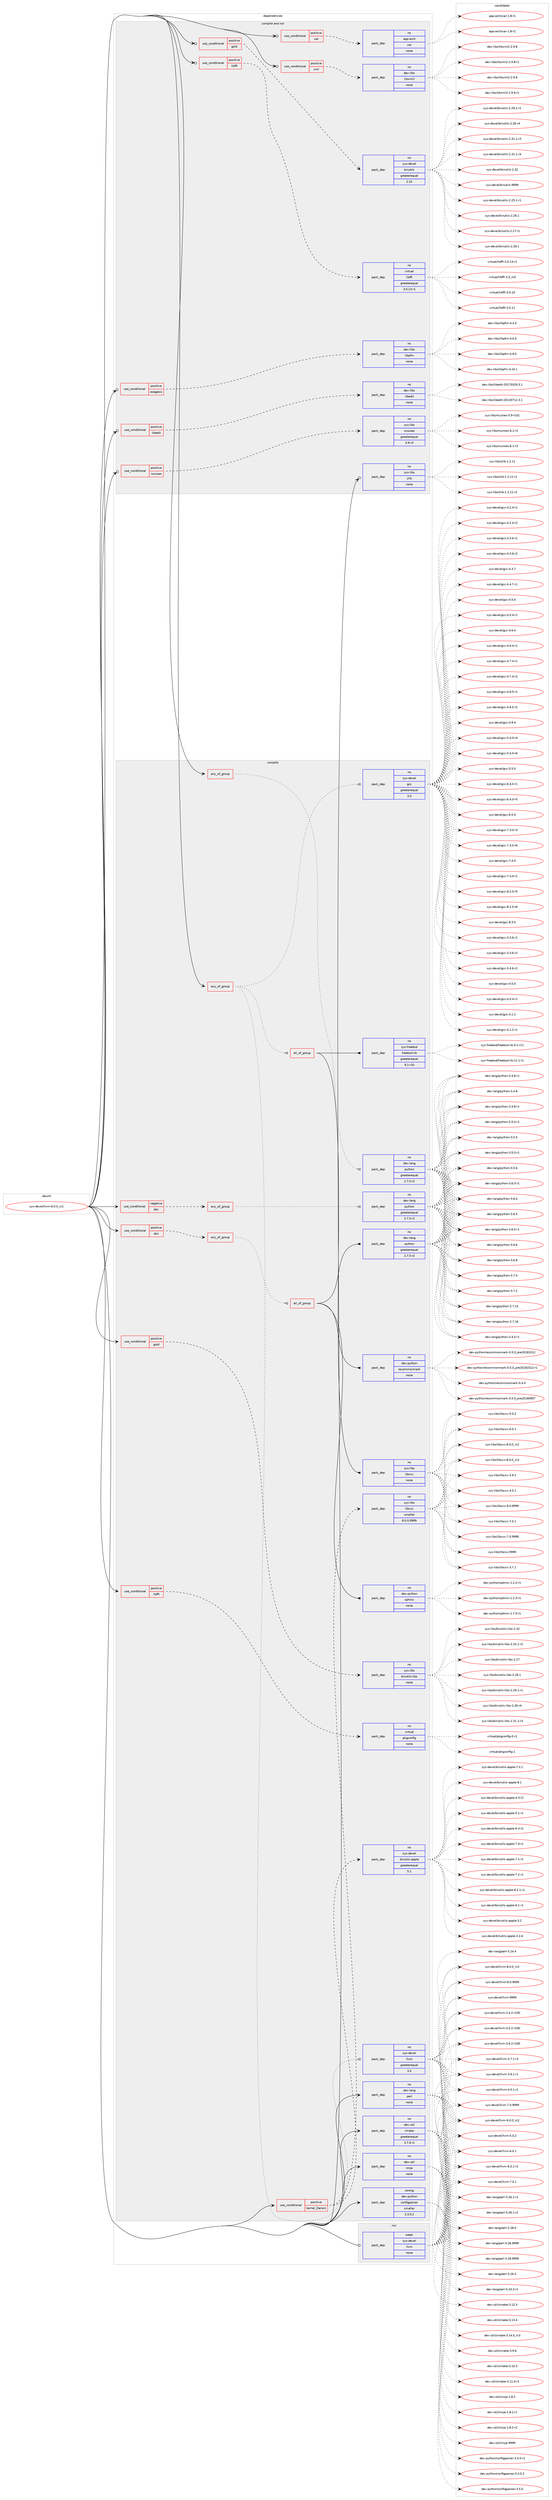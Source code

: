 digraph prolog {

# *************
# Graph options
# *************

newrank=true;
concentrate=true;
compound=true;
graph [rankdir=LR,fontname=Helvetica,fontsize=10,ranksep=1.5];#, ranksep=2.5, nodesep=0.2];
edge  [arrowhead=vee];
node  [fontname=Helvetica,fontsize=10];

# **********
# The ebuild
# **********

subgraph cluster_leftcol {
color=gray;
rank=same;
label=<<i>ebuild</i>>;
id [label="sys-devel/llvm-8.0.0_rc2", color=red, width=4, href="../sys-devel/llvm-8.0.0_rc2.svg"];
}

# ****************
# The dependencies
# ****************

subgraph cluster_midcol {
color=gray;
label=<<i>dependencies</i>>;
subgraph cluster_compile {
fillcolor="#eeeeee";
style=filled;
label=<<i>compile</i>>;
subgraph any27464 {
dependency1729803 [label=<<TABLE BORDER="0" CELLBORDER="1" CELLSPACING="0" CELLPADDING="4"><TR><TD CELLPADDING="10">any_of_group</TD></TR></TABLE>>, shape=none, color=red];subgraph pack1241333 {
dependency1729804 [label=<<TABLE BORDER="0" CELLBORDER="1" CELLSPACING="0" CELLPADDING="4" WIDTH="220"><TR><TD ROWSPAN="6" CELLPADDING="30">pack_dep</TD></TR><TR><TD WIDTH="110">no</TD></TR><TR><TD>dev-lang</TD></TR><TR><TD>python</TD></TR><TR><TD>greaterequal</TD></TR><TR><TD>2.7.5-r2</TD></TR></TABLE>>, shape=none, color=blue];
}
dependency1729803:e -> dependency1729804:w [weight=20,style="dotted",arrowhead="oinv"];
}
id:e -> dependency1729803:w [weight=20,style="solid",arrowhead="vee"];
subgraph any27465 {
dependency1729805 [label=<<TABLE BORDER="0" CELLBORDER="1" CELLSPACING="0" CELLPADDING="4"><TR><TD CELLPADDING="10">any_of_group</TD></TR></TABLE>>, shape=none, color=red];subgraph pack1241334 {
dependency1729806 [label=<<TABLE BORDER="0" CELLBORDER="1" CELLSPACING="0" CELLPADDING="4" WIDTH="220"><TR><TD ROWSPAN="6" CELLPADDING="30">pack_dep</TD></TR><TR><TD WIDTH="110">no</TD></TR><TR><TD>sys-devel</TD></TR><TR><TD>gcc</TD></TR><TR><TD>greaterequal</TD></TR><TR><TD>3.0</TD></TR></TABLE>>, shape=none, color=blue];
}
dependency1729805:e -> dependency1729806:w [weight=20,style="dotted",arrowhead="oinv"];
subgraph pack1241335 {
dependency1729807 [label=<<TABLE BORDER="0" CELLBORDER="1" CELLSPACING="0" CELLPADDING="4" WIDTH="220"><TR><TD ROWSPAN="6" CELLPADDING="30">pack_dep</TD></TR><TR><TD WIDTH="110">no</TD></TR><TR><TD>sys-devel</TD></TR><TR><TD>llvm</TD></TR><TR><TD>greaterequal</TD></TR><TR><TD>3.5</TD></TR></TABLE>>, shape=none, color=blue];
}
dependency1729805:e -> dependency1729807:w [weight=20,style="dotted",arrowhead="oinv"];
subgraph all908 {
dependency1729808 [label=<<TABLE BORDER="0" CELLBORDER="1" CELLSPACING="0" CELLPADDING="4"><TR><TD CELLPADDING="10">all_of_group</TD></TR></TABLE>>, shape=none, color=red];subgraph pack1241336 {
dependency1729809 [label=<<TABLE BORDER="0" CELLBORDER="1" CELLSPACING="0" CELLPADDING="4" WIDTH="220"><TR><TD ROWSPAN="6" CELLPADDING="30">pack_dep</TD></TR><TR><TD WIDTH="110">no</TD></TR><TR><TD>sys-freebsd</TD></TR><TR><TD>freebsd-lib</TD></TR><TR><TD>greaterequal</TD></TR><TR><TD>9.1-r10</TD></TR></TABLE>>, shape=none, color=blue];
}
dependency1729808:e -> dependency1729809:w [weight=20,style="solid",arrowhead="inv"];
subgraph pack1241337 {
dependency1729810 [label=<<TABLE BORDER="0" CELLBORDER="1" CELLSPACING="0" CELLPADDING="4" WIDTH="220"><TR><TD ROWSPAN="6" CELLPADDING="30">pack_dep</TD></TR><TR><TD WIDTH="110">no</TD></TR><TR><TD>sys-libs</TD></TR><TR><TD>libcxx</TD></TR><TR><TD>none</TD></TR><TR><TD></TD></TR></TABLE>>, shape=none, color=blue];
}
dependency1729808:e -> dependency1729810:w [weight=20,style="solid",arrowhead="inv"];
}
dependency1729805:e -> dependency1729808:w [weight=20,style="dotted",arrowhead="oinv"];
}
id:e -> dependency1729805:w [weight=20,style="solid",arrowhead="vee"];
subgraph cond460101 {
dependency1729811 [label=<<TABLE BORDER="0" CELLBORDER="1" CELLSPACING="0" CELLPADDING="4"><TR><TD ROWSPAN="3" CELLPADDING="10">use_conditional</TD></TR><TR><TD>negative</TD></TR><TR><TD>doc</TD></TR></TABLE>>, shape=none, color=red];
subgraph any27466 {
dependency1729812 [label=<<TABLE BORDER="0" CELLBORDER="1" CELLSPACING="0" CELLPADDING="4"><TR><TD CELLPADDING="10">any_of_group</TD></TR></TABLE>>, shape=none, color=red];subgraph pack1241338 {
dependency1729813 [label=<<TABLE BORDER="0" CELLBORDER="1" CELLSPACING="0" CELLPADDING="4" WIDTH="220"><TR><TD ROWSPAN="6" CELLPADDING="30">pack_dep</TD></TR><TR><TD WIDTH="110">no</TD></TR><TR><TD>dev-lang</TD></TR><TR><TD>python</TD></TR><TR><TD>greaterequal</TD></TR><TR><TD>2.7.5-r2</TD></TR></TABLE>>, shape=none, color=blue];
}
dependency1729812:e -> dependency1729813:w [weight=20,style="dotted",arrowhead="oinv"];
}
dependency1729811:e -> dependency1729812:w [weight=20,style="dashed",arrowhead="vee"];
}
id:e -> dependency1729811:w [weight=20,style="solid",arrowhead="vee"];
subgraph cond460102 {
dependency1729814 [label=<<TABLE BORDER="0" CELLBORDER="1" CELLSPACING="0" CELLPADDING="4"><TR><TD ROWSPAN="3" CELLPADDING="10">use_conditional</TD></TR><TR><TD>positive</TD></TR><TR><TD>doc</TD></TR></TABLE>>, shape=none, color=red];
subgraph any27467 {
dependency1729815 [label=<<TABLE BORDER="0" CELLBORDER="1" CELLSPACING="0" CELLPADDING="4"><TR><TD CELLPADDING="10">any_of_group</TD></TR></TABLE>>, shape=none, color=red];subgraph all909 {
dependency1729816 [label=<<TABLE BORDER="0" CELLBORDER="1" CELLSPACING="0" CELLPADDING="4"><TR><TD CELLPADDING="10">all_of_group</TD></TR></TABLE>>, shape=none, color=red];subgraph pack1241339 {
dependency1729817 [label=<<TABLE BORDER="0" CELLBORDER="1" CELLSPACING="0" CELLPADDING="4" WIDTH="220"><TR><TD ROWSPAN="6" CELLPADDING="30">pack_dep</TD></TR><TR><TD WIDTH="110">no</TD></TR><TR><TD>dev-lang</TD></TR><TR><TD>python</TD></TR><TR><TD>greaterequal</TD></TR><TR><TD>2.7.5-r2</TD></TR></TABLE>>, shape=none, color=blue];
}
dependency1729816:e -> dependency1729817:w [weight=20,style="solid",arrowhead="inv"];
subgraph pack1241340 {
dependency1729818 [label=<<TABLE BORDER="0" CELLBORDER="1" CELLSPACING="0" CELLPADDING="4" WIDTH="220"><TR><TD ROWSPAN="6" CELLPADDING="30">pack_dep</TD></TR><TR><TD WIDTH="110">no</TD></TR><TR><TD>dev-python</TD></TR><TR><TD>recommonmark</TD></TR><TR><TD>none</TD></TR><TR><TD></TD></TR></TABLE>>, shape=none, color=blue];
}
dependency1729816:e -> dependency1729818:w [weight=20,style="solid",arrowhead="inv"];
subgraph pack1241341 {
dependency1729819 [label=<<TABLE BORDER="0" CELLBORDER="1" CELLSPACING="0" CELLPADDING="4" WIDTH="220"><TR><TD ROWSPAN="6" CELLPADDING="30">pack_dep</TD></TR><TR><TD WIDTH="110">no</TD></TR><TR><TD>dev-python</TD></TR><TR><TD>sphinx</TD></TR><TR><TD>none</TD></TR><TR><TD></TD></TR></TABLE>>, shape=none, color=blue];
}
dependency1729816:e -> dependency1729819:w [weight=20,style="solid",arrowhead="inv"];
}
dependency1729815:e -> dependency1729816:w [weight=20,style="dotted",arrowhead="oinv"];
}
dependency1729814:e -> dependency1729815:w [weight=20,style="dashed",arrowhead="vee"];
}
id:e -> dependency1729814:w [weight=20,style="solid",arrowhead="vee"];
subgraph cond460103 {
dependency1729820 [label=<<TABLE BORDER="0" CELLBORDER="1" CELLSPACING="0" CELLPADDING="4"><TR><TD ROWSPAN="3" CELLPADDING="10">use_conditional</TD></TR><TR><TD>positive</TD></TR><TR><TD>gold</TD></TR></TABLE>>, shape=none, color=red];
subgraph pack1241342 {
dependency1729821 [label=<<TABLE BORDER="0" CELLBORDER="1" CELLSPACING="0" CELLPADDING="4" WIDTH="220"><TR><TD ROWSPAN="6" CELLPADDING="30">pack_dep</TD></TR><TR><TD WIDTH="110">no</TD></TR><TR><TD>sys-libs</TD></TR><TR><TD>binutils-libs</TD></TR><TR><TD>none</TD></TR><TR><TD></TD></TR></TABLE>>, shape=none, color=blue];
}
dependency1729820:e -> dependency1729821:w [weight=20,style="dashed",arrowhead="vee"];
}
id:e -> dependency1729820:w [weight=20,style="solid",arrowhead="vee"];
subgraph cond460104 {
dependency1729822 [label=<<TABLE BORDER="0" CELLBORDER="1" CELLSPACING="0" CELLPADDING="4"><TR><TD ROWSPAN="3" CELLPADDING="10">use_conditional</TD></TR><TR><TD>positive</TD></TR><TR><TD>kernel_Darwin</TD></TR></TABLE>>, shape=none, color=red];
subgraph pack1241343 {
dependency1729823 [label=<<TABLE BORDER="0" CELLBORDER="1" CELLSPACING="0" CELLPADDING="4" WIDTH="220"><TR><TD ROWSPAN="6" CELLPADDING="30">pack_dep</TD></TR><TR><TD WIDTH="110">no</TD></TR><TR><TD>sys-libs</TD></TR><TR><TD>libcxx</TD></TR><TR><TD>smaller</TD></TR><TR><TD>8.0.0.9999</TD></TR></TABLE>>, shape=none, color=blue];
}
dependency1729822:e -> dependency1729823:w [weight=20,style="dashed",arrowhead="vee"];
subgraph pack1241344 {
dependency1729824 [label=<<TABLE BORDER="0" CELLBORDER="1" CELLSPACING="0" CELLPADDING="4" WIDTH="220"><TR><TD ROWSPAN="6" CELLPADDING="30">pack_dep</TD></TR><TR><TD WIDTH="110">no</TD></TR><TR><TD>sys-devel</TD></TR><TR><TD>binutils-apple</TD></TR><TR><TD>greaterequal</TD></TR><TR><TD>5.1</TD></TR></TABLE>>, shape=none, color=blue];
}
dependency1729822:e -> dependency1729824:w [weight=20,style="dashed",arrowhead="vee"];
}
id:e -> dependency1729822:w [weight=20,style="solid",arrowhead="vee"];
subgraph cond460105 {
dependency1729825 [label=<<TABLE BORDER="0" CELLBORDER="1" CELLSPACING="0" CELLPADDING="4"><TR><TD ROWSPAN="3" CELLPADDING="10">use_conditional</TD></TR><TR><TD>positive</TD></TR><TR><TD>libffi</TD></TR></TABLE>>, shape=none, color=red];
subgraph pack1241345 {
dependency1729826 [label=<<TABLE BORDER="0" CELLBORDER="1" CELLSPACING="0" CELLPADDING="4" WIDTH="220"><TR><TD ROWSPAN="6" CELLPADDING="30">pack_dep</TD></TR><TR><TD WIDTH="110">no</TD></TR><TR><TD>virtual</TD></TR><TR><TD>pkgconfig</TD></TR><TR><TD>none</TD></TR><TR><TD></TD></TR></TABLE>>, shape=none, color=blue];
}
dependency1729825:e -> dependency1729826:w [weight=20,style="dashed",arrowhead="vee"];
}
id:e -> dependency1729825:w [weight=20,style="solid",arrowhead="vee"];
subgraph pack1241346 {
dependency1729827 [label=<<TABLE BORDER="0" CELLBORDER="1" CELLSPACING="0" CELLPADDING="4" WIDTH="220"><TR><TD ROWSPAN="6" CELLPADDING="30">pack_dep</TD></TR><TR><TD WIDTH="110">no</TD></TR><TR><TD>dev-lang</TD></TR><TR><TD>perl</TD></TR><TR><TD>none</TD></TR><TR><TD></TD></TR></TABLE>>, shape=none, color=blue];
}
id:e -> dependency1729827:w [weight=20,style="solid",arrowhead="vee"];
subgraph pack1241347 {
dependency1729828 [label=<<TABLE BORDER="0" CELLBORDER="1" CELLSPACING="0" CELLPADDING="4" WIDTH="220"><TR><TD ROWSPAN="6" CELLPADDING="30">pack_dep</TD></TR><TR><TD WIDTH="110">no</TD></TR><TR><TD>dev-util</TD></TR><TR><TD>cmake</TD></TR><TR><TD>greaterequal</TD></TR><TR><TD>3.7.0-r1</TD></TR></TABLE>>, shape=none, color=blue];
}
id:e -> dependency1729828:w [weight=20,style="solid",arrowhead="vee"];
subgraph pack1241348 {
dependency1729829 [label=<<TABLE BORDER="0" CELLBORDER="1" CELLSPACING="0" CELLPADDING="4" WIDTH="220"><TR><TD ROWSPAN="6" CELLPADDING="30">pack_dep</TD></TR><TR><TD WIDTH="110">no</TD></TR><TR><TD>dev-util</TD></TR><TR><TD>ninja</TD></TR><TR><TD>none</TD></TR><TR><TD></TD></TR></TABLE>>, shape=none, color=blue];
}
id:e -> dependency1729829:w [weight=20,style="solid",arrowhead="vee"];
subgraph pack1241349 {
dependency1729830 [label=<<TABLE BORDER="0" CELLBORDER="1" CELLSPACING="0" CELLPADDING="4" WIDTH="220"><TR><TD ROWSPAN="6" CELLPADDING="30">pack_dep</TD></TR><TR><TD WIDTH="110">strong</TD></TR><TR><TD>dev-python</TD></TR><TR><TD>configparser</TD></TR><TR><TD>smaller</TD></TR><TR><TD>3.3.0.2</TD></TR></TABLE>>, shape=none, color=blue];
}
id:e -> dependency1729830:w [weight=20,style="solid",arrowhead="vee"];
}
subgraph cluster_compileandrun {
fillcolor="#eeeeee";
style=filled;
label=<<i>compile and run</i>>;
subgraph cond460106 {
dependency1729831 [label=<<TABLE BORDER="0" CELLBORDER="1" CELLSPACING="0" CELLPADDING="4"><TR><TD ROWSPAN="3" CELLPADDING="10">use_conditional</TD></TR><TR><TD>positive</TD></TR><TR><TD>exegesis</TD></TR></TABLE>>, shape=none, color=red];
subgraph pack1241350 {
dependency1729832 [label=<<TABLE BORDER="0" CELLBORDER="1" CELLSPACING="0" CELLPADDING="4" WIDTH="220"><TR><TD ROWSPAN="6" CELLPADDING="30">pack_dep</TD></TR><TR><TD WIDTH="110">no</TD></TR><TR><TD>dev-libs</TD></TR><TR><TD>libpfm</TD></TR><TR><TD>none</TD></TR><TR><TD></TD></TR></TABLE>>, shape=none, color=blue];
}
dependency1729831:e -> dependency1729832:w [weight=20,style="dashed",arrowhead="vee"];
}
id:e -> dependency1729831:w [weight=20,style="solid",arrowhead="odotvee"];
subgraph cond460107 {
dependency1729833 [label=<<TABLE BORDER="0" CELLBORDER="1" CELLSPACING="0" CELLPADDING="4"><TR><TD ROWSPAN="3" CELLPADDING="10">use_conditional</TD></TR><TR><TD>positive</TD></TR><TR><TD>gold</TD></TR></TABLE>>, shape=none, color=red];
subgraph pack1241351 {
dependency1729834 [label=<<TABLE BORDER="0" CELLBORDER="1" CELLSPACING="0" CELLPADDING="4" WIDTH="220"><TR><TD ROWSPAN="6" CELLPADDING="30">pack_dep</TD></TR><TR><TD WIDTH="110">no</TD></TR><TR><TD>sys-devel</TD></TR><TR><TD>binutils</TD></TR><TR><TD>greaterequal</TD></TR><TR><TD>2.22</TD></TR></TABLE>>, shape=none, color=blue];
}
dependency1729833:e -> dependency1729834:w [weight=20,style="dashed",arrowhead="vee"];
}
id:e -> dependency1729833:w [weight=20,style="solid",arrowhead="odotvee"];
subgraph cond460108 {
dependency1729835 [label=<<TABLE BORDER="0" CELLBORDER="1" CELLSPACING="0" CELLPADDING="4"><TR><TD ROWSPAN="3" CELLPADDING="10">use_conditional</TD></TR><TR><TD>positive</TD></TR><TR><TD>libedit</TD></TR></TABLE>>, shape=none, color=red];
subgraph pack1241352 {
dependency1729836 [label=<<TABLE BORDER="0" CELLBORDER="1" CELLSPACING="0" CELLPADDING="4" WIDTH="220"><TR><TD ROWSPAN="6" CELLPADDING="30">pack_dep</TD></TR><TR><TD WIDTH="110">no</TD></TR><TR><TD>dev-libs</TD></TR><TR><TD>libedit</TD></TR><TR><TD>none</TD></TR><TR><TD></TD></TR></TABLE>>, shape=none, color=blue];
}
dependency1729835:e -> dependency1729836:w [weight=20,style="dashed",arrowhead="vee"];
}
id:e -> dependency1729835:w [weight=20,style="solid",arrowhead="odotvee"];
subgraph cond460109 {
dependency1729837 [label=<<TABLE BORDER="0" CELLBORDER="1" CELLSPACING="0" CELLPADDING="4"><TR><TD ROWSPAN="3" CELLPADDING="10">use_conditional</TD></TR><TR><TD>positive</TD></TR><TR><TD>libffi</TD></TR></TABLE>>, shape=none, color=red];
subgraph pack1241353 {
dependency1729838 [label=<<TABLE BORDER="0" CELLBORDER="1" CELLSPACING="0" CELLPADDING="4" WIDTH="220"><TR><TD ROWSPAN="6" CELLPADDING="30">pack_dep</TD></TR><TR><TD WIDTH="110">no</TD></TR><TR><TD>virtual</TD></TR><TR><TD>libffi</TD></TR><TR><TD>greaterequal</TD></TR><TR><TD>3.0.13-r1</TD></TR></TABLE>>, shape=none, color=blue];
}
dependency1729837:e -> dependency1729838:w [weight=20,style="dashed",arrowhead="vee"];
}
id:e -> dependency1729837:w [weight=20,style="solid",arrowhead="odotvee"];
subgraph cond460110 {
dependency1729839 [label=<<TABLE BORDER="0" CELLBORDER="1" CELLSPACING="0" CELLPADDING="4"><TR><TD ROWSPAN="3" CELLPADDING="10">use_conditional</TD></TR><TR><TD>positive</TD></TR><TR><TD>ncurses</TD></TR></TABLE>>, shape=none, color=red];
subgraph pack1241354 {
dependency1729840 [label=<<TABLE BORDER="0" CELLBORDER="1" CELLSPACING="0" CELLPADDING="4" WIDTH="220"><TR><TD ROWSPAN="6" CELLPADDING="30">pack_dep</TD></TR><TR><TD WIDTH="110">no</TD></TR><TR><TD>sys-libs</TD></TR><TR><TD>ncurses</TD></TR><TR><TD>greaterequal</TD></TR><TR><TD>5.9-r3</TD></TR></TABLE>>, shape=none, color=blue];
}
dependency1729839:e -> dependency1729840:w [weight=20,style="dashed",arrowhead="vee"];
}
id:e -> dependency1729839:w [weight=20,style="solid",arrowhead="odotvee"];
subgraph cond460111 {
dependency1729841 [label=<<TABLE BORDER="0" CELLBORDER="1" CELLSPACING="0" CELLPADDING="4"><TR><TD ROWSPAN="3" CELLPADDING="10">use_conditional</TD></TR><TR><TD>positive</TD></TR><TR><TD>xar</TD></TR></TABLE>>, shape=none, color=red];
subgraph pack1241355 {
dependency1729842 [label=<<TABLE BORDER="0" CELLBORDER="1" CELLSPACING="0" CELLPADDING="4" WIDTH="220"><TR><TD ROWSPAN="6" CELLPADDING="30">pack_dep</TD></TR><TR><TD WIDTH="110">no</TD></TR><TR><TD>app-arch</TD></TR><TR><TD>xar</TD></TR><TR><TD>none</TD></TR><TR><TD></TD></TR></TABLE>>, shape=none, color=blue];
}
dependency1729841:e -> dependency1729842:w [weight=20,style="dashed",arrowhead="vee"];
}
id:e -> dependency1729841:w [weight=20,style="solid",arrowhead="odotvee"];
subgraph cond460112 {
dependency1729843 [label=<<TABLE BORDER="0" CELLBORDER="1" CELLSPACING="0" CELLPADDING="4"><TR><TD ROWSPAN="3" CELLPADDING="10">use_conditional</TD></TR><TR><TD>positive</TD></TR><TR><TD>xml</TD></TR></TABLE>>, shape=none, color=red];
subgraph pack1241356 {
dependency1729844 [label=<<TABLE BORDER="0" CELLBORDER="1" CELLSPACING="0" CELLPADDING="4" WIDTH="220"><TR><TD ROWSPAN="6" CELLPADDING="30">pack_dep</TD></TR><TR><TD WIDTH="110">no</TD></TR><TR><TD>dev-libs</TD></TR><TR><TD>libxml2</TD></TR><TR><TD>none</TD></TR><TR><TD></TD></TR></TABLE>>, shape=none, color=blue];
}
dependency1729843:e -> dependency1729844:w [weight=20,style="dashed",arrowhead="vee"];
}
id:e -> dependency1729843:w [weight=20,style="solid",arrowhead="odotvee"];
subgraph pack1241357 {
dependency1729845 [label=<<TABLE BORDER="0" CELLBORDER="1" CELLSPACING="0" CELLPADDING="4" WIDTH="220"><TR><TD ROWSPAN="6" CELLPADDING="30">pack_dep</TD></TR><TR><TD WIDTH="110">no</TD></TR><TR><TD>sys-libs</TD></TR><TR><TD>zlib</TD></TR><TR><TD>none</TD></TR><TR><TD></TD></TR></TABLE>>, shape=none, color=blue];
}
id:e -> dependency1729845:w [weight=20,style="solid",arrowhead="odotvee"];
}
subgraph cluster_run {
fillcolor="#eeeeee";
style=filled;
label=<<i>run</i>>;
subgraph pack1241358 {
dependency1729846 [label=<<TABLE BORDER="0" CELLBORDER="1" CELLSPACING="0" CELLPADDING="4" WIDTH="220"><TR><TD ROWSPAN="6" CELLPADDING="30">pack_dep</TD></TR><TR><TD WIDTH="110">weak</TD></TR><TR><TD>sys-devel</TD></TR><TR><TD>llvm</TD></TR><TR><TD>none</TD></TR><TR><TD></TD></TR></TABLE>>, shape=none, color=blue];
}
id:e -> dependency1729846:w [weight=20,style="solid",arrowhead="odot"];
}
}

# **************
# The candidates
# **************

subgraph cluster_choices {
rank=same;
color=gray;
label=<<i>candidates</i>>;

subgraph choice1241333 {
color=black;
nodesep=1;
choice10010111845108971101034711212111610411111045504655464953 [label="dev-lang/python-2.7.15", color=red, width=4,href="../dev-lang/python-2.7.15.svg"];
choice10010111845108971101034711212111610411111045504655464954 [label="dev-lang/python-2.7.16", color=red, width=4,href="../dev-lang/python-2.7.16.svg"];
choice1001011184510897110103471121211161041111104551465246534511449 [label="dev-lang/python-3.4.5-r1", color=red, width=4,href="../dev-lang/python-3.4.5-r1.svg"];
choice1001011184510897110103471121211161041111104551465246544511449 [label="dev-lang/python-3.4.6-r1", color=red, width=4,href="../dev-lang/python-3.4.6-r1.svg"];
choice100101118451089711010347112121116104111110455146524656 [label="dev-lang/python-3.4.8", color=red, width=4,href="../dev-lang/python-3.4.8.svg"];
choice1001011184510897110103471121211161041111104551465246564511449 [label="dev-lang/python-3.4.8-r1", color=red, width=4,href="../dev-lang/python-3.4.8-r1.svg"];
choice1001011184510897110103471121211161041111104551465346524511449 [label="dev-lang/python-3.5.4-r1", color=red, width=4,href="../dev-lang/python-3.5.4-r1.svg"];
choice100101118451089711010347112121116104111110455146534653 [label="dev-lang/python-3.5.5", color=red, width=4,href="../dev-lang/python-3.5.5.svg"];
choice1001011184510897110103471121211161041111104551465346534511449 [label="dev-lang/python-3.5.5-r1", color=red, width=4,href="../dev-lang/python-3.5.5-r1.svg"];
choice100101118451089711010347112121116104111110455146534654 [label="dev-lang/python-3.5.6", color=red, width=4,href="../dev-lang/python-3.5.6.svg"];
choice1001011184510897110103471121211161041111104551465446514511449 [label="dev-lang/python-3.6.3-r1", color=red, width=4,href="../dev-lang/python-3.6.3-r1.svg"];
choice100101118451089711010347112121116104111110455146544652 [label="dev-lang/python-3.6.4", color=red, width=4,href="../dev-lang/python-3.6.4.svg"];
choice100101118451089711010347112121116104111110455146544653 [label="dev-lang/python-3.6.5", color=red, width=4,href="../dev-lang/python-3.6.5.svg"];
choice1001011184510897110103471121211161041111104551465446534511449 [label="dev-lang/python-3.6.5-r1", color=red, width=4,href="../dev-lang/python-3.6.5-r1.svg"];
choice100101118451089711010347112121116104111110455146544654 [label="dev-lang/python-3.6.6", color=red, width=4,href="../dev-lang/python-3.6.6.svg"];
choice100101118451089711010347112121116104111110455146544656 [label="dev-lang/python-3.6.8", color=red, width=4,href="../dev-lang/python-3.6.8.svg"];
choice100101118451089711010347112121116104111110455146554648 [label="dev-lang/python-3.7.0", color=red, width=4,href="../dev-lang/python-3.7.0.svg"];
choice100101118451089711010347112121116104111110455146554650 [label="dev-lang/python-3.7.2", color=red, width=4,href="../dev-lang/python-3.7.2.svg"];
dependency1729804:e -> choice10010111845108971101034711212111610411111045504655464953:w [style=dotted,weight="100"];
dependency1729804:e -> choice10010111845108971101034711212111610411111045504655464954:w [style=dotted,weight="100"];
dependency1729804:e -> choice1001011184510897110103471121211161041111104551465246534511449:w [style=dotted,weight="100"];
dependency1729804:e -> choice1001011184510897110103471121211161041111104551465246544511449:w [style=dotted,weight="100"];
dependency1729804:e -> choice100101118451089711010347112121116104111110455146524656:w [style=dotted,weight="100"];
dependency1729804:e -> choice1001011184510897110103471121211161041111104551465246564511449:w [style=dotted,weight="100"];
dependency1729804:e -> choice1001011184510897110103471121211161041111104551465346524511449:w [style=dotted,weight="100"];
dependency1729804:e -> choice100101118451089711010347112121116104111110455146534653:w [style=dotted,weight="100"];
dependency1729804:e -> choice1001011184510897110103471121211161041111104551465346534511449:w [style=dotted,weight="100"];
dependency1729804:e -> choice100101118451089711010347112121116104111110455146534654:w [style=dotted,weight="100"];
dependency1729804:e -> choice1001011184510897110103471121211161041111104551465446514511449:w [style=dotted,weight="100"];
dependency1729804:e -> choice100101118451089711010347112121116104111110455146544652:w [style=dotted,weight="100"];
dependency1729804:e -> choice100101118451089711010347112121116104111110455146544653:w [style=dotted,weight="100"];
dependency1729804:e -> choice1001011184510897110103471121211161041111104551465446534511449:w [style=dotted,weight="100"];
dependency1729804:e -> choice100101118451089711010347112121116104111110455146544654:w [style=dotted,weight="100"];
dependency1729804:e -> choice100101118451089711010347112121116104111110455146544656:w [style=dotted,weight="100"];
dependency1729804:e -> choice100101118451089711010347112121116104111110455146554648:w [style=dotted,weight="100"];
dependency1729804:e -> choice100101118451089711010347112121116104111110455146554650:w [style=dotted,weight="100"];
}
subgraph choice1241334 {
color=black;
nodesep=1;
choice115121115451001011181011084710399994551465146544511449 [label="sys-devel/gcc-3.3.6-r1", color=red, width=4,href="../sys-devel/gcc-3.3.6-r1.svg"];
choice115121115451001011181011084710399994551465146544511450 [label="sys-devel/gcc-3.3.6-r2", color=red, width=4,href="../sys-devel/gcc-3.3.6-r2.svg"];
choice115121115451001011181011084710399994551465246544511450 [label="sys-devel/gcc-3.4.6-r2", color=red, width=4,href="../sys-devel/gcc-3.4.6-r2.svg"];
choice11512111545100101118101108471039999455246484652 [label="sys-devel/gcc-4.0.4", color=red, width=4,href="../sys-devel/gcc-4.0.4.svg"];
choice115121115451001011181011084710399994552464846524511449 [label="sys-devel/gcc-4.0.4-r1", color=red, width=4,href="../sys-devel/gcc-4.0.4-r1.svg"];
choice11512111545100101118101108471039999455246494650 [label="sys-devel/gcc-4.1.2", color=red, width=4,href="../sys-devel/gcc-4.1.2.svg"];
choice115121115451001011181011084710399994552464946504511449 [label="sys-devel/gcc-4.1.2-r1", color=red, width=4,href="../sys-devel/gcc-4.1.2-r1.svg"];
choice115121115451001011181011084710399994552465046524511449 [label="sys-devel/gcc-4.2.4-r1", color=red, width=4,href="../sys-devel/gcc-4.2.4-r1.svg"];
choice115121115451001011181011084710399994552465046524511450 [label="sys-devel/gcc-4.2.4-r2", color=red, width=4,href="../sys-devel/gcc-4.2.4-r2.svg"];
choice115121115451001011181011084710399994552465146544511449 [label="sys-devel/gcc-4.3.6-r1", color=red, width=4,href="../sys-devel/gcc-4.3.6-r1.svg"];
choice115121115451001011181011084710399994552465146544511450 [label="sys-devel/gcc-4.3.6-r2", color=red, width=4,href="../sys-devel/gcc-4.3.6-r2.svg"];
choice11512111545100101118101108471039999455246524655 [label="sys-devel/gcc-4.4.7", color=red, width=4,href="../sys-devel/gcc-4.4.7.svg"];
choice115121115451001011181011084710399994552465246554511449 [label="sys-devel/gcc-4.4.7-r1", color=red, width=4,href="../sys-devel/gcc-4.4.7-r1.svg"];
choice11512111545100101118101108471039999455246534652 [label="sys-devel/gcc-4.5.4", color=red, width=4,href="../sys-devel/gcc-4.5.4.svg"];
choice115121115451001011181011084710399994552465346524511449 [label="sys-devel/gcc-4.5.4-r1", color=red, width=4,href="../sys-devel/gcc-4.5.4-r1.svg"];
choice11512111545100101118101108471039999455246544652 [label="sys-devel/gcc-4.6.4", color=red, width=4,href="../sys-devel/gcc-4.6.4.svg"];
choice115121115451001011181011084710399994552465446524511449 [label="sys-devel/gcc-4.6.4-r1", color=red, width=4,href="../sys-devel/gcc-4.6.4-r1.svg"];
choice115121115451001011181011084710399994552465546524511449 [label="sys-devel/gcc-4.7.4-r1", color=red, width=4,href="../sys-devel/gcc-4.7.4-r1.svg"];
choice115121115451001011181011084710399994552465546524511450 [label="sys-devel/gcc-4.7.4-r2", color=red, width=4,href="../sys-devel/gcc-4.7.4-r2.svg"];
choice115121115451001011181011084710399994552465646534511449 [label="sys-devel/gcc-4.8.5-r1", color=red, width=4,href="../sys-devel/gcc-4.8.5-r1.svg"];
choice115121115451001011181011084710399994552465646534511450 [label="sys-devel/gcc-4.8.5-r2", color=red, width=4,href="../sys-devel/gcc-4.8.5-r2.svg"];
choice11512111545100101118101108471039999455246574652 [label="sys-devel/gcc-4.9.4", color=red, width=4,href="../sys-devel/gcc-4.9.4.svg"];
choice115121115451001011181011084710399994553465246484511452 [label="sys-devel/gcc-5.4.0-r4", color=red, width=4,href="../sys-devel/gcc-5.4.0-r4.svg"];
choice115121115451001011181011084710399994553465246484511454 [label="sys-devel/gcc-5.4.0-r6", color=red, width=4,href="../sys-devel/gcc-5.4.0-r6.svg"];
choice11512111545100101118101108471039999455346534648 [label="sys-devel/gcc-5.5.0", color=red, width=4,href="../sys-devel/gcc-5.5.0.svg"];
choice115121115451001011181011084710399994554465246484511449 [label="sys-devel/gcc-6.4.0-r1", color=red, width=4,href="../sys-devel/gcc-6.4.0-r1.svg"];
choice115121115451001011181011084710399994554465246484511453 [label="sys-devel/gcc-6.4.0-r5", color=red, width=4,href="../sys-devel/gcc-6.4.0-r5.svg"];
choice11512111545100101118101108471039999455446534648 [label="sys-devel/gcc-6.5.0", color=red, width=4,href="../sys-devel/gcc-6.5.0.svg"];
choice115121115451001011181011084710399994555465146484511451 [label="sys-devel/gcc-7.3.0-r3", color=red, width=4,href="../sys-devel/gcc-7.3.0-r3.svg"];
choice115121115451001011181011084710399994555465146484511454 [label="sys-devel/gcc-7.3.0-r6", color=red, width=4,href="../sys-devel/gcc-7.3.0-r6.svg"];
choice11512111545100101118101108471039999455546524648 [label="sys-devel/gcc-7.4.0", color=red, width=4,href="../sys-devel/gcc-7.4.0.svg"];
choice115121115451001011181011084710399994555465246484511449 [label="sys-devel/gcc-7.4.0-r1", color=red, width=4,href="../sys-devel/gcc-7.4.0-r1.svg"];
choice115121115451001011181011084710399994556465046484511453 [label="sys-devel/gcc-8.2.0-r5", color=red, width=4,href="../sys-devel/gcc-8.2.0-r5.svg"];
choice115121115451001011181011084710399994556465046484511454 [label="sys-devel/gcc-8.2.0-r6", color=red, width=4,href="../sys-devel/gcc-8.2.0-r6.svg"];
choice11512111545100101118101108471039999455646514648 [label="sys-devel/gcc-8.3.0", color=red, width=4,href="../sys-devel/gcc-8.3.0.svg"];
dependency1729806:e -> choice115121115451001011181011084710399994551465146544511449:w [style=dotted,weight="100"];
dependency1729806:e -> choice115121115451001011181011084710399994551465146544511450:w [style=dotted,weight="100"];
dependency1729806:e -> choice115121115451001011181011084710399994551465246544511450:w [style=dotted,weight="100"];
dependency1729806:e -> choice11512111545100101118101108471039999455246484652:w [style=dotted,weight="100"];
dependency1729806:e -> choice115121115451001011181011084710399994552464846524511449:w [style=dotted,weight="100"];
dependency1729806:e -> choice11512111545100101118101108471039999455246494650:w [style=dotted,weight="100"];
dependency1729806:e -> choice115121115451001011181011084710399994552464946504511449:w [style=dotted,weight="100"];
dependency1729806:e -> choice115121115451001011181011084710399994552465046524511449:w [style=dotted,weight="100"];
dependency1729806:e -> choice115121115451001011181011084710399994552465046524511450:w [style=dotted,weight="100"];
dependency1729806:e -> choice115121115451001011181011084710399994552465146544511449:w [style=dotted,weight="100"];
dependency1729806:e -> choice115121115451001011181011084710399994552465146544511450:w [style=dotted,weight="100"];
dependency1729806:e -> choice11512111545100101118101108471039999455246524655:w [style=dotted,weight="100"];
dependency1729806:e -> choice115121115451001011181011084710399994552465246554511449:w [style=dotted,weight="100"];
dependency1729806:e -> choice11512111545100101118101108471039999455246534652:w [style=dotted,weight="100"];
dependency1729806:e -> choice115121115451001011181011084710399994552465346524511449:w [style=dotted,weight="100"];
dependency1729806:e -> choice11512111545100101118101108471039999455246544652:w [style=dotted,weight="100"];
dependency1729806:e -> choice115121115451001011181011084710399994552465446524511449:w [style=dotted,weight="100"];
dependency1729806:e -> choice115121115451001011181011084710399994552465546524511449:w [style=dotted,weight="100"];
dependency1729806:e -> choice115121115451001011181011084710399994552465546524511450:w [style=dotted,weight="100"];
dependency1729806:e -> choice115121115451001011181011084710399994552465646534511449:w [style=dotted,weight="100"];
dependency1729806:e -> choice115121115451001011181011084710399994552465646534511450:w [style=dotted,weight="100"];
dependency1729806:e -> choice11512111545100101118101108471039999455246574652:w [style=dotted,weight="100"];
dependency1729806:e -> choice115121115451001011181011084710399994553465246484511452:w [style=dotted,weight="100"];
dependency1729806:e -> choice115121115451001011181011084710399994553465246484511454:w [style=dotted,weight="100"];
dependency1729806:e -> choice11512111545100101118101108471039999455346534648:w [style=dotted,weight="100"];
dependency1729806:e -> choice115121115451001011181011084710399994554465246484511449:w [style=dotted,weight="100"];
dependency1729806:e -> choice115121115451001011181011084710399994554465246484511453:w [style=dotted,weight="100"];
dependency1729806:e -> choice11512111545100101118101108471039999455446534648:w [style=dotted,weight="100"];
dependency1729806:e -> choice115121115451001011181011084710399994555465146484511451:w [style=dotted,weight="100"];
dependency1729806:e -> choice115121115451001011181011084710399994555465146484511454:w [style=dotted,weight="100"];
dependency1729806:e -> choice11512111545100101118101108471039999455546524648:w [style=dotted,weight="100"];
dependency1729806:e -> choice115121115451001011181011084710399994555465246484511449:w [style=dotted,weight="100"];
dependency1729806:e -> choice115121115451001011181011084710399994556465046484511453:w [style=dotted,weight="100"];
dependency1729806:e -> choice115121115451001011181011084710399994556465046484511454:w [style=dotted,weight="100"];
dependency1729806:e -> choice11512111545100101118101108471039999455646514648:w [style=dotted,weight="100"];
}
subgraph choice1241335 {
color=black;
nodesep=1;
choice115121115451001011181011084710810811810945514652465045114494848 [label="sys-devel/llvm-3.4.2-r100", color=red, width=4,href="../sys-devel/llvm-3.4.2-r100.svg"];
choice115121115451001011181011084710810811810945514653465045114494848 [label="sys-devel/llvm-3.5.2-r100", color=red, width=4,href="../sys-devel/llvm-3.5.2-r100.svg"];
choice115121115451001011181011084710810811810945514654465045114494848 [label="sys-devel/llvm-3.6.2-r100", color=red, width=4,href="../sys-devel/llvm-3.6.2-r100.svg"];
choice11512111545100101118101108471081081181094551465546494511451 [label="sys-devel/llvm-3.7.1-r3", color=red, width=4,href="../sys-devel/llvm-3.7.1-r3.svg"];
choice11512111545100101118101108471081081181094551465746494511449 [label="sys-devel/llvm-3.9.1-r1", color=red, width=4,href="../sys-devel/llvm-3.9.1-r1.svg"];
choice11512111545100101118101108471081081181094552464846494511449 [label="sys-devel/llvm-4.0.1-r1", color=red, width=4,href="../sys-devel/llvm-4.0.1-r1.svg"];
choice1151211154510010111810110847108108118109455346484650 [label="sys-devel/llvm-5.0.2", color=red, width=4,href="../sys-devel/llvm-5.0.2.svg"];
choice1151211154510010111810110847108108118109455446484649 [label="sys-devel/llvm-6.0.1", color=red, width=4,href="../sys-devel/llvm-6.0.1.svg"];
choice11512111545100101118101108471081081181094554464846494511450 [label="sys-devel/llvm-6.0.1-r2", color=red, width=4,href="../sys-devel/llvm-6.0.1-r2.svg"];
choice1151211154510010111810110847108108118109455546484649 [label="sys-devel/llvm-7.0.1", color=red, width=4,href="../sys-devel/llvm-7.0.1.svg"];
choice1151211154510010111810110847108108118109455546484657575757 [label="sys-devel/llvm-7.0.9999", color=red, width=4,href="../sys-devel/llvm-7.0.9999.svg"];
choice1151211154510010111810110847108108118109455646484648951149950 [label="sys-devel/llvm-8.0.0_rc2", color=red, width=4,href="../sys-devel/llvm-8.0.0_rc2.svg"];
choice1151211154510010111810110847108108118109455646484648951149951 [label="sys-devel/llvm-8.0.0_rc3", color=red, width=4,href="../sys-devel/llvm-8.0.0_rc3.svg"];
choice1151211154510010111810110847108108118109455646484657575757 [label="sys-devel/llvm-8.0.9999", color=red, width=4,href="../sys-devel/llvm-8.0.9999.svg"];
choice11512111545100101118101108471081081181094557575757 [label="sys-devel/llvm-9999", color=red, width=4,href="../sys-devel/llvm-9999.svg"];
dependency1729807:e -> choice115121115451001011181011084710810811810945514652465045114494848:w [style=dotted,weight="100"];
dependency1729807:e -> choice115121115451001011181011084710810811810945514653465045114494848:w [style=dotted,weight="100"];
dependency1729807:e -> choice115121115451001011181011084710810811810945514654465045114494848:w [style=dotted,weight="100"];
dependency1729807:e -> choice11512111545100101118101108471081081181094551465546494511451:w [style=dotted,weight="100"];
dependency1729807:e -> choice11512111545100101118101108471081081181094551465746494511449:w [style=dotted,weight="100"];
dependency1729807:e -> choice11512111545100101118101108471081081181094552464846494511449:w [style=dotted,weight="100"];
dependency1729807:e -> choice1151211154510010111810110847108108118109455346484650:w [style=dotted,weight="100"];
dependency1729807:e -> choice1151211154510010111810110847108108118109455446484649:w [style=dotted,weight="100"];
dependency1729807:e -> choice11512111545100101118101108471081081181094554464846494511450:w [style=dotted,weight="100"];
dependency1729807:e -> choice1151211154510010111810110847108108118109455546484649:w [style=dotted,weight="100"];
dependency1729807:e -> choice1151211154510010111810110847108108118109455546484657575757:w [style=dotted,weight="100"];
dependency1729807:e -> choice1151211154510010111810110847108108118109455646484648951149950:w [style=dotted,weight="100"];
dependency1729807:e -> choice1151211154510010111810110847108108118109455646484648951149951:w [style=dotted,weight="100"];
dependency1729807:e -> choice1151211154510010111810110847108108118109455646484657575757:w [style=dotted,weight="100"];
dependency1729807:e -> choice11512111545100101118101108471081081181094557575757:w [style=dotted,weight="100"];
}
subgraph choice1241336 {
color=black;
nodesep=1;
choice11512111545102114101101981151004710211410110198115100451081059845494946494511449 [label="sys-freebsd/freebsd-lib-11.1-r1", color=red, width=4,href="../sys-freebsd/freebsd-lib-11.1-r1.svg"];
choice11512111545102114101101981151004710211410110198115100451081059845574649451144949 [label="sys-freebsd/freebsd-lib-9.1-r11", color=red, width=4,href="../sys-freebsd/freebsd-lib-9.1-r11.svg"];
dependency1729809:e -> choice11512111545102114101101981151004710211410110198115100451081059845494946494511449:w [style=dotted,weight="100"];
dependency1729809:e -> choice11512111545102114101101981151004710211410110198115100451081059845574649451144949:w [style=dotted,weight="100"];
}
subgraph choice1241337 {
color=black;
nodesep=1;
choice1151211154510810598115471081059899120120455146554649 [label="sys-libs/libcxx-3.7.1", color=red, width=4,href="../sys-libs/libcxx-3.7.1.svg"];
choice1151211154510810598115471081059899120120455146574649 [label="sys-libs/libcxx-3.9.1", color=red, width=4,href="../sys-libs/libcxx-3.9.1.svg"];
choice1151211154510810598115471081059899120120455246484649 [label="sys-libs/libcxx-4.0.1", color=red, width=4,href="../sys-libs/libcxx-4.0.1.svg"];
choice1151211154510810598115471081059899120120455346484650 [label="sys-libs/libcxx-5.0.2", color=red, width=4,href="../sys-libs/libcxx-5.0.2.svg"];
choice1151211154510810598115471081059899120120455446484649 [label="sys-libs/libcxx-6.0.1", color=red, width=4,href="../sys-libs/libcxx-6.0.1.svg"];
choice1151211154510810598115471081059899120120455546484649 [label="sys-libs/libcxx-7.0.1", color=red, width=4,href="../sys-libs/libcxx-7.0.1.svg"];
choice1151211154510810598115471081059899120120455546484657575757 [label="sys-libs/libcxx-7.0.9999", color=red, width=4,href="../sys-libs/libcxx-7.0.9999.svg"];
choice1151211154510810598115471081059899120120455646484648951149950 [label="sys-libs/libcxx-8.0.0_rc2", color=red, width=4,href="../sys-libs/libcxx-8.0.0_rc2.svg"];
choice1151211154510810598115471081059899120120455646484648951149951 [label="sys-libs/libcxx-8.0.0_rc3", color=red, width=4,href="../sys-libs/libcxx-8.0.0_rc3.svg"];
choice1151211154510810598115471081059899120120455646484657575757 [label="sys-libs/libcxx-8.0.9999", color=red, width=4,href="../sys-libs/libcxx-8.0.9999.svg"];
choice11512111545108105981154710810598991201204557575757 [label="sys-libs/libcxx-9999", color=red, width=4,href="../sys-libs/libcxx-9999.svg"];
dependency1729810:e -> choice1151211154510810598115471081059899120120455146554649:w [style=dotted,weight="100"];
dependency1729810:e -> choice1151211154510810598115471081059899120120455146574649:w [style=dotted,weight="100"];
dependency1729810:e -> choice1151211154510810598115471081059899120120455246484649:w [style=dotted,weight="100"];
dependency1729810:e -> choice1151211154510810598115471081059899120120455346484650:w [style=dotted,weight="100"];
dependency1729810:e -> choice1151211154510810598115471081059899120120455446484649:w [style=dotted,weight="100"];
dependency1729810:e -> choice1151211154510810598115471081059899120120455546484649:w [style=dotted,weight="100"];
dependency1729810:e -> choice1151211154510810598115471081059899120120455546484657575757:w [style=dotted,weight="100"];
dependency1729810:e -> choice1151211154510810598115471081059899120120455646484648951149950:w [style=dotted,weight="100"];
dependency1729810:e -> choice1151211154510810598115471081059899120120455646484648951149951:w [style=dotted,weight="100"];
dependency1729810:e -> choice1151211154510810598115471081059899120120455646484657575757:w [style=dotted,weight="100"];
dependency1729810:e -> choice11512111545108105981154710810598991201204557575757:w [style=dotted,weight="100"];
}
subgraph choice1241338 {
color=black;
nodesep=1;
choice10010111845108971101034711212111610411111045504655464953 [label="dev-lang/python-2.7.15", color=red, width=4,href="../dev-lang/python-2.7.15.svg"];
choice10010111845108971101034711212111610411111045504655464954 [label="dev-lang/python-2.7.16", color=red, width=4,href="../dev-lang/python-2.7.16.svg"];
choice1001011184510897110103471121211161041111104551465246534511449 [label="dev-lang/python-3.4.5-r1", color=red, width=4,href="../dev-lang/python-3.4.5-r1.svg"];
choice1001011184510897110103471121211161041111104551465246544511449 [label="dev-lang/python-3.4.6-r1", color=red, width=4,href="../dev-lang/python-3.4.6-r1.svg"];
choice100101118451089711010347112121116104111110455146524656 [label="dev-lang/python-3.4.8", color=red, width=4,href="../dev-lang/python-3.4.8.svg"];
choice1001011184510897110103471121211161041111104551465246564511449 [label="dev-lang/python-3.4.8-r1", color=red, width=4,href="../dev-lang/python-3.4.8-r1.svg"];
choice1001011184510897110103471121211161041111104551465346524511449 [label="dev-lang/python-3.5.4-r1", color=red, width=4,href="../dev-lang/python-3.5.4-r1.svg"];
choice100101118451089711010347112121116104111110455146534653 [label="dev-lang/python-3.5.5", color=red, width=4,href="../dev-lang/python-3.5.5.svg"];
choice1001011184510897110103471121211161041111104551465346534511449 [label="dev-lang/python-3.5.5-r1", color=red, width=4,href="../dev-lang/python-3.5.5-r1.svg"];
choice100101118451089711010347112121116104111110455146534654 [label="dev-lang/python-3.5.6", color=red, width=4,href="../dev-lang/python-3.5.6.svg"];
choice1001011184510897110103471121211161041111104551465446514511449 [label="dev-lang/python-3.6.3-r1", color=red, width=4,href="../dev-lang/python-3.6.3-r1.svg"];
choice100101118451089711010347112121116104111110455146544652 [label="dev-lang/python-3.6.4", color=red, width=4,href="../dev-lang/python-3.6.4.svg"];
choice100101118451089711010347112121116104111110455146544653 [label="dev-lang/python-3.6.5", color=red, width=4,href="../dev-lang/python-3.6.5.svg"];
choice1001011184510897110103471121211161041111104551465446534511449 [label="dev-lang/python-3.6.5-r1", color=red, width=4,href="../dev-lang/python-3.6.5-r1.svg"];
choice100101118451089711010347112121116104111110455146544654 [label="dev-lang/python-3.6.6", color=red, width=4,href="../dev-lang/python-3.6.6.svg"];
choice100101118451089711010347112121116104111110455146544656 [label="dev-lang/python-3.6.8", color=red, width=4,href="../dev-lang/python-3.6.8.svg"];
choice100101118451089711010347112121116104111110455146554648 [label="dev-lang/python-3.7.0", color=red, width=4,href="../dev-lang/python-3.7.0.svg"];
choice100101118451089711010347112121116104111110455146554650 [label="dev-lang/python-3.7.2", color=red, width=4,href="../dev-lang/python-3.7.2.svg"];
dependency1729813:e -> choice10010111845108971101034711212111610411111045504655464953:w [style=dotted,weight="100"];
dependency1729813:e -> choice10010111845108971101034711212111610411111045504655464954:w [style=dotted,weight="100"];
dependency1729813:e -> choice1001011184510897110103471121211161041111104551465246534511449:w [style=dotted,weight="100"];
dependency1729813:e -> choice1001011184510897110103471121211161041111104551465246544511449:w [style=dotted,weight="100"];
dependency1729813:e -> choice100101118451089711010347112121116104111110455146524656:w [style=dotted,weight="100"];
dependency1729813:e -> choice1001011184510897110103471121211161041111104551465246564511449:w [style=dotted,weight="100"];
dependency1729813:e -> choice1001011184510897110103471121211161041111104551465346524511449:w [style=dotted,weight="100"];
dependency1729813:e -> choice100101118451089711010347112121116104111110455146534653:w [style=dotted,weight="100"];
dependency1729813:e -> choice1001011184510897110103471121211161041111104551465346534511449:w [style=dotted,weight="100"];
dependency1729813:e -> choice100101118451089711010347112121116104111110455146534654:w [style=dotted,weight="100"];
dependency1729813:e -> choice1001011184510897110103471121211161041111104551465446514511449:w [style=dotted,weight="100"];
dependency1729813:e -> choice100101118451089711010347112121116104111110455146544652:w [style=dotted,weight="100"];
dependency1729813:e -> choice100101118451089711010347112121116104111110455146544653:w [style=dotted,weight="100"];
dependency1729813:e -> choice1001011184510897110103471121211161041111104551465446534511449:w [style=dotted,weight="100"];
dependency1729813:e -> choice100101118451089711010347112121116104111110455146544654:w [style=dotted,weight="100"];
dependency1729813:e -> choice100101118451089711010347112121116104111110455146544656:w [style=dotted,weight="100"];
dependency1729813:e -> choice100101118451089711010347112121116104111110455146554648:w [style=dotted,weight="100"];
dependency1729813:e -> choice100101118451089711010347112121116104111110455146554650:w [style=dotted,weight="100"];
}
subgraph choice1241339 {
color=black;
nodesep=1;
choice10010111845108971101034711212111610411111045504655464953 [label="dev-lang/python-2.7.15", color=red, width=4,href="../dev-lang/python-2.7.15.svg"];
choice10010111845108971101034711212111610411111045504655464954 [label="dev-lang/python-2.7.16", color=red, width=4,href="../dev-lang/python-2.7.16.svg"];
choice1001011184510897110103471121211161041111104551465246534511449 [label="dev-lang/python-3.4.5-r1", color=red, width=4,href="../dev-lang/python-3.4.5-r1.svg"];
choice1001011184510897110103471121211161041111104551465246544511449 [label="dev-lang/python-3.4.6-r1", color=red, width=4,href="../dev-lang/python-3.4.6-r1.svg"];
choice100101118451089711010347112121116104111110455146524656 [label="dev-lang/python-3.4.8", color=red, width=4,href="../dev-lang/python-3.4.8.svg"];
choice1001011184510897110103471121211161041111104551465246564511449 [label="dev-lang/python-3.4.8-r1", color=red, width=4,href="../dev-lang/python-3.4.8-r1.svg"];
choice1001011184510897110103471121211161041111104551465346524511449 [label="dev-lang/python-3.5.4-r1", color=red, width=4,href="../dev-lang/python-3.5.4-r1.svg"];
choice100101118451089711010347112121116104111110455146534653 [label="dev-lang/python-3.5.5", color=red, width=4,href="../dev-lang/python-3.5.5.svg"];
choice1001011184510897110103471121211161041111104551465346534511449 [label="dev-lang/python-3.5.5-r1", color=red, width=4,href="../dev-lang/python-3.5.5-r1.svg"];
choice100101118451089711010347112121116104111110455146534654 [label="dev-lang/python-3.5.6", color=red, width=4,href="../dev-lang/python-3.5.6.svg"];
choice1001011184510897110103471121211161041111104551465446514511449 [label="dev-lang/python-3.6.3-r1", color=red, width=4,href="../dev-lang/python-3.6.3-r1.svg"];
choice100101118451089711010347112121116104111110455146544652 [label="dev-lang/python-3.6.4", color=red, width=4,href="../dev-lang/python-3.6.4.svg"];
choice100101118451089711010347112121116104111110455146544653 [label="dev-lang/python-3.6.5", color=red, width=4,href="../dev-lang/python-3.6.5.svg"];
choice1001011184510897110103471121211161041111104551465446534511449 [label="dev-lang/python-3.6.5-r1", color=red, width=4,href="../dev-lang/python-3.6.5-r1.svg"];
choice100101118451089711010347112121116104111110455146544654 [label="dev-lang/python-3.6.6", color=red, width=4,href="../dev-lang/python-3.6.6.svg"];
choice100101118451089711010347112121116104111110455146544656 [label="dev-lang/python-3.6.8", color=red, width=4,href="../dev-lang/python-3.6.8.svg"];
choice100101118451089711010347112121116104111110455146554648 [label="dev-lang/python-3.7.0", color=red, width=4,href="../dev-lang/python-3.7.0.svg"];
choice100101118451089711010347112121116104111110455146554650 [label="dev-lang/python-3.7.2", color=red, width=4,href="../dev-lang/python-3.7.2.svg"];
dependency1729817:e -> choice10010111845108971101034711212111610411111045504655464953:w [style=dotted,weight="100"];
dependency1729817:e -> choice10010111845108971101034711212111610411111045504655464954:w [style=dotted,weight="100"];
dependency1729817:e -> choice1001011184510897110103471121211161041111104551465246534511449:w [style=dotted,weight="100"];
dependency1729817:e -> choice1001011184510897110103471121211161041111104551465246544511449:w [style=dotted,weight="100"];
dependency1729817:e -> choice100101118451089711010347112121116104111110455146524656:w [style=dotted,weight="100"];
dependency1729817:e -> choice1001011184510897110103471121211161041111104551465246564511449:w [style=dotted,weight="100"];
dependency1729817:e -> choice1001011184510897110103471121211161041111104551465346524511449:w [style=dotted,weight="100"];
dependency1729817:e -> choice100101118451089711010347112121116104111110455146534653:w [style=dotted,weight="100"];
dependency1729817:e -> choice1001011184510897110103471121211161041111104551465346534511449:w [style=dotted,weight="100"];
dependency1729817:e -> choice100101118451089711010347112121116104111110455146534654:w [style=dotted,weight="100"];
dependency1729817:e -> choice1001011184510897110103471121211161041111104551465446514511449:w [style=dotted,weight="100"];
dependency1729817:e -> choice100101118451089711010347112121116104111110455146544652:w [style=dotted,weight="100"];
dependency1729817:e -> choice100101118451089711010347112121116104111110455146544653:w [style=dotted,weight="100"];
dependency1729817:e -> choice1001011184510897110103471121211161041111104551465446534511449:w [style=dotted,weight="100"];
dependency1729817:e -> choice100101118451089711010347112121116104111110455146544654:w [style=dotted,weight="100"];
dependency1729817:e -> choice100101118451089711010347112121116104111110455146544656:w [style=dotted,weight="100"];
dependency1729817:e -> choice100101118451089711010347112121116104111110455146554648:w [style=dotted,weight="100"];
dependency1729817:e -> choice100101118451089711010347112121116104111110455146554650:w [style=dotted,weight="100"];
}
subgraph choice1241340 {
color=black;
nodesep=1;
choice10010111845112121116104111110471141019911110910911111010997114107454846524648 [label="dev-python/recommonmark-0.4.0", color=red, width=4,href="../dev-python/recommonmark-0.4.0.svg"];
choice10010111845112121116104111110471141019911110910911111010997114107454846534648951121141015048495648574855 [label="dev-python/recommonmark-0.5.0_pre20180907", color=red, width=4,href="../dev-python/recommonmark-0.5.0_pre20180907.svg"];
choice10010111845112121116104111110471141019911110910911111010997114107454846534648951121141015048495649484950 [label="dev-python/recommonmark-0.5.0_pre20181012", color=red, width=4,href="../dev-python/recommonmark-0.5.0_pre20181012.svg"];
choice100101118451121211161041111104711410199111109109111110109971141074548465346489511211410150484956494849504511449 [label="dev-python/recommonmark-0.5.0_pre20181012-r1", color=red, width=4,href="../dev-python/recommonmark-0.5.0_pre20181012-r1.svg"];
dependency1729818:e -> choice10010111845112121116104111110471141019911110910911111010997114107454846524648:w [style=dotted,weight="100"];
dependency1729818:e -> choice10010111845112121116104111110471141019911110910911111010997114107454846534648951121141015048495648574855:w [style=dotted,weight="100"];
dependency1729818:e -> choice10010111845112121116104111110471141019911110910911111010997114107454846534648951121141015048495649484950:w [style=dotted,weight="100"];
dependency1729818:e -> choice100101118451121211161041111104711410199111109109111110109971141074548465346489511211410150484956494849504511449:w [style=dotted,weight="100"];
}
subgraph choice1241341 {
color=black;
nodesep=1;
choice10010111845112121116104111110471151121041051101204549465046504511449 [label="dev-python/sphinx-1.2.2-r1", color=red, width=4,href="../dev-python/sphinx-1.2.2-r1.svg"];
choice10010111845112121116104111110471151121041051101204549465046514511449 [label="dev-python/sphinx-1.2.3-r1", color=red, width=4,href="../dev-python/sphinx-1.2.3-r1.svg"];
choice10010111845112121116104111110471151121041051101204549465546534511449 [label="dev-python/sphinx-1.7.5-r1", color=red, width=4,href="../dev-python/sphinx-1.7.5-r1.svg"];
dependency1729819:e -> choice10010111845112121116104111110471151121041051101204549465046504511449:w [style=dotted,weight="100"];
dependency1729819:e -> choice10010111845112121116104111110471151121041051101204549465046514511449:w [style=dotted,weight="100"];
dependency1729819:e -> choice10010111845112121116104111110471151121041051101204549465546534511449:w [style=dotted,weight="100"];
}
subgraph choice1241342 {
color=black;
nodesep=1;
choice115121115451081059811547981051101171161051081154510810598115455046505346494511450 [label="sys-libs/binutils-libs-2.25.1-r2", color=red, width=4,href="../sys-libs/binutils-libs-2.25.1-r2.svg"];
choice1151211154510810598115479810511011711610510811545108105981154550465055 [label="sys-libs/binutils-libs-2.27", color=red, width=4,href="../sys-libs/binutils-libs-2.27.svg"];
choice11512111545108105981154798105110117116105108115451081059811545504650564649 [label="sys-libs/binutils-libs-2.28.1", color=red, width=4,href="../sys-libs/binutils-libs-2.28.1.svg"];
choice115121115451081059811547981051101171161051081154510810598115455046505746494511449 [label="sys-libs/binutils-libs-2.29.1-r1", color=red, width=4,href="../sys-libs/binutils-libs-2.29.1-r1.svg"];
choice11512111545108105981154798105110117116105108115451081059811545504651484511452 [label="sys-libs/binutils-libs-2.30-r4", color=red, width=4,href="../sys-libs/binutils-libs-2.30-r4.svg"];
choice115121115451081059811547981051101171161051081154510810598115455046514946494511451 [label="sys-libs/binutils-libs-2.31.1-r3", color=red, width=4,href="../sys-libs/binutils-libs-2.31.1-r3.svg"];
choice1151211154510810598115479810511011711610510811545108105981154550465150 [label="sys-libs/binutils-libs-2.32", color=red, width=4,href="../sys-libs/binutils-libs-2.32.svg"];
dependency1729821:e -> choice115121115451081059811547981051101171161051081154510810598115455046505346494511450:w [style=dotted,weight="100"];
dependency1729821:e -> choice1151211154510810598115479810511011711610510811545108105981154550465055:w [style=dotted,weight="100"];
dependency1729821:e -> choice11512111545108105981154798105110117116105108115451081059811545504650564649:w [style=dotted,weight="100"];
dependency1729821:e -> choice115121115451081059811547981051101171161051081154510810598115455046505746494511449:w [style=dotted,weight="100"];
dependency1729821:e -> choice11512111545108105981154798105110117116105108115451081059811545504651484511452:w [style=dotted,weight="100"];
dependency1729821:e -> choice115121115451081059811547981051101171161051081154510810598115455046514946494511451:w [style=dotted,weight="100"];
dependency1729821:e -> choice1151211154510810598115479810511011711610510811545108105981154550465150:w [style=dotted,weight="100"];
}
subgraph choice1241343 {
color=black;
nodesep=1;
choice1151211154510810598115471081059899120120455146554649 [label="sys-libs/libcxx-3.7.1", color=red, width=4,href="../sys-libs/libcxx-3.7.1.svg"];
choice1151211154510810598115471081059899120120455146574649 [label="sys-libs/libcxx-3.9.1", color=red, width=4,href="../sys-libs/libcxx-3.9.1.svg"];
choice1151211154510810598115471081059899120120455246484649 [label="sys-libs/libcxx-4.0.1", color=red, width=4,href="../sys-libs/libcxx-4.0.1.svg"];
choice1151211154510810598115471081059899120120455346484650 [label="sys-libs/libcxx-5.0.2", color=red, width=4,href="../sys-libs/libcxx-5.0.2.svg"];
choice1151211154510810598115471081059899120120455446484649 [label="sys-libs/libcxx-6.0.1", color=red, width=4,href="../sys-libs/libcxx-6.0.1.svg"];
choice1151211154510810598115471081059899120120455546484649 [label="sys-libs/libcxx-7.0.1", color=red, width=4,href="../sys-libs/libcxx-7.0.1.svg"];
choice1151211154510810598115471081059899120120455546484657575757 [label="sys-libs/libcxx-7.0.9999", color=red, width=4,href="../sys-libs/libcxx-7.0.9999.svg"];
choice1151211154510810598115471081059899120120455646484648951149950 [label="sys-libs/libcxx-8.0.0_rc2", color=red, width=4,href="../sys-libs/libcxx-8.0.0_rc2.svg"];
choice1151211154510810598115471081059899120120455646484648951149951 [label="sys-libs/libcxx-8.0.0_rc3", color=red, width=4,href="../sys-libs/libcxx-8.0.0_rc3.svg"];
choice1151211154510810598115471081059899120120455646484657575757 [label="sys-libs/libcxx-8.0.9999", color=red, width=4,href="../sys-libs/libcxx-8.0.9999.svg"];
choice11512111545108105981154710810598991201204557575757 [label="sys-libs/libcxx-9999", color=red, width=4,href="../sys-libs/libcxx-9999.svg"];
dependency1729823:e -> choice1151211154510810598115471081059899120120455146554649:w [style=dotted,weight="100"];
dependency1729823:e -> choice1151211154510810598115471081059899120120455146574649:w [style=dotted,weight="100"];
dependency1729823:e -> choice1151211154510810598115471081059899120120455246484649:w [style=dotted,weight="100"];
dependency1729823:e -> choice1151211154510810598115471081059899120120455346484650:w [style=dotted,weight="100"];
dependency1729823:e -> choice1151211154510810598115471081059899120120455446484649:w [style=dotted,weight="100"];
dependency1729823:e -> choice1151211154510810598115471081059899120120455546484649:w [style=dotted,weight="100"];
dependency1729823:e -> choice1151211154510810598115471081059899120120455546484657575757:w [style=dotted,weight="100"];
dependency1729823:e -> choice1151211154510810598115471081059899120120455646484648951149950:w [style=dotted,weight="100"];
dependency1729823:e -> choice1151211154510810598115471081059899120120455646484648951149951:w [style=dotted,weight="100"];
dependency1729823:e -> choice1151211154510810598115471081059899120120455646484657575757:w [style=dotted,weight="100"];
dependency1729823:e -> choice11512111545108105981154710810598991201204557575757:w [style=dotted,weight="100"];
}
subgraph choice1241344 {
color=black;
nodesep=1;
choice115121115451001011181011084798105110117116105108115459711211210810145514650 [label="sys-devel/binutils-apple-3.2", color=red, width=4,href="../sys-devel/binutils-apple-3.2.svg"];
choice1151211154510010111810110847981051101171161051081154597112112108101455146504654 [label="sys-devel/binutils-apple-3.2.6", color=red, width=4,href="../sys-devel/binutils-apple-3.2.6.svg"];
choice1151211154510010111810110847981051101171161051081154597112112108101455246514511450 [label="sys-devel/binutils-apple-4.3-r2", color=red, width=4,href="../sys-devel/binutils-apple-4.3-r2.svg"];
choice1151211154510010111810110847981051101171161051081154597112112108101455346494511449 [label="sys-devel/binutils-apple-5.1-r1", color=red, width=4,href="../sys-devel/binutils-apple-5.1-r1.svg"];
choice1151211154510010111810110847981051101171161051081154597112112108101455446494511449 [label="sys-devel/binutils-apple-6.1-r1", color=red, width=4,href="../sys-devel/binutils-apple-6.1-r1.svg"];
choice1151211154510010111810110847981051101171161051081154597112112108101455446514511450 [label="sys-devel/binutils-apple-6.3-r2", color=red, width=4,href="../sys-devel/binutils-apple-6.3-r2.svg"];
choice1151211154510010111810110847981051101171161051081154597112112108101455546484511449 [label="sys-devel/binutils-apple-7.0-r1", color=red, width=4,href="../sys-devel/binutils-apple-7.0-r1.svg"];
choice1151211154510010111810110847981051101171161051081154597112112108101455546494511449 [label="sys-devel/binutils-apple-7.1-r1", color=red, width=4,href="../sys-devel/binutils-apple-7.1-r1.svg"];
choice1151211154510010111810110847981051101171161051081154597112112108101455546504511449 [label="sys-devel/binutils-apple-7.2-r1", color=red, width=4,href="../sys-devel/binutils-apple-7.2-r1.svg"];
choice1151211154510010111810110847981051101171161051081154597112112108101455546514649 [label="sys-devel/binutils-apple-7.3.1", color=red, width=4,href="../sys-devel/binutils-apple-7.3.1.svg"];
choice115121115451001011181011084798105110117116105108115459711211210810145564649 [label="sys-devel/binutils-apple-8.1", color=red, width=4,href="../sys-devel/binutils-apple-8.1.svg"];
choice11512111545100101118101108479810511011711610510811545971121121081014556465046494511449 [label="sys-devel/binutils-apple-8.2.1-r1", color=red, width=4,href="../sys-devel/binutils-apple-8.2.1-r1.svg"];
dependency1729824:e -> choice115121115451001011181011084798105110117116105108115459711211210810145514650:w [style=dotted,weight="100"];
dependency1729824:e -> choice1151211154510010111810110847981051101171161051081154597112112108101455146504654:w [style=dotted,weight="100"];
dependency1729824:e -> choice1151211154510010111810110847981051101171161051081154597112112108101455246514511450:w [style=dotted,weight="100"];
dependency1729824:e -> choice1151211154510010111810110847981051101171161051081154597112112108101455346494511449:w [style=dotted,weight="100"];
dependency1729824:e -> choice1151211154510010111810110847981051101171161051081154597112112108101455446494511449:w [style=dotted,weight="100"];
dependency1729824:e -> choice1151211154510010111810110847981051101171161051081154597112112108101455446514511450:w [style=dotted,weight="100"];
dependency1729824:e -> choice1151211154510010111810110847981051101171161051081154597112112108101455546484511449:w [style=dotted,weight="100"];
dependency1729824:e -> choice1151211154510010111810110847981051101171161051081154597112112108101455546494511449:w [style=dotted,weight="100"];
dependency1729824:e -> choice1151211154510010111810110847981051101171161051081154597112112108101455546504511449:w [style=dotted,weight="100"];
dependency1729824:e -> choice1151211154510010111810110847981051101171161051081154597112112108101455546514649:w [style=dotted,weight="100"];
dependency1729824:e -> choice115121115451001011181011084798105110117116105108115459711211210810145564649:w [style=dotted,weight="100"];
dependency1729824:e -> choice11512111545100101118101108479810511011711610510811545971121121081014556465046494511449:w [style=dotted,weight="100"];
}
subgraph choice1241345 {
color=black;
nodesep=1;
choice11810511411611797108471121071039911111010210510345484511449 [label="virtual/pkgconfig-0-r1", color=red, width=4,href="../virtual/pkgconfig-0-r1.svg"];
choice1181051141161179710847112107103991111101021051034549 [label="virtual/pkgconfig-1", color=red, width=4,href="../virtual/pkgconfig-1.svg"];
dependency1729826:e -> choice11810511411611797108471121071039911111010210510345484511449:w [style=dotted,weight="100"];
dependency1729826:e -> choice1181051141161179710847112107103991111101021051034549:w [style=dotted,weight="100"];
}
subgraph choice1241346 {
color=black;
nodesep=1;
choice100101118451089711010347112101114108455346505246514511449 [label="dev-lang/perl-5.24.3-r1", color=red, width=4,href="../dev-lang/perl-5.24.3-r1.svg"];
choice10010111845108971101034711210111410845534650524652 [label="dev-lang/perl-5.24.4", color=red, width=4,href="../dev-lang/perl-5.24.4.svg"];
choice100101118451089711010347112101114108455346505446494511449 [label="dev-lang/perl-5.26.1-r1", color=red, width=4,href="../dev-lang/perl-5.26.1-r1.svg"];
choice100101118451089711010347112101114108455346505446494511450 [label="dev-lang/perl-5.26.1-r2", color=red, width=4,href="../dev-lang/perl-5.26.1-r2.svg"];
choice10010111845108971101034711210111410845534650544650 [label="dev-lang/perl-5.26.2", color=red, width=4,href="../dev-lang/perl-5.26.2.svg"];
choice10010111845108971101034711210111410845534650544657575757 [label="dev-lang/perl-5.26.9999", color=red, width=4,href="../dev-lang/perl-5.26.9999.svg"];
choice10010111845108971101034711210111410845534650564648 [label="dev-lang/perl-5.28.0", color=red, width=4,href="../dev-lang/perl-5.28.0.svg"];
choice10010111845108971101034711210111410845534650564657575757 [label="dev-lang/perl-5.28.9999", color=red, width=4,href="../dev-lang/perl-5.28.9999.svg"];
dependency1729827:e -> choice100101118451089711010347112101114108455346505246514511449:w [style=dotted,weight="100"];
dependency1729827:e -> choice10010111845108971101034711210111410845534650524652:w [style=dotted,weight="100"];
dependency1729827:e -> choice100101118451089711010347112101114108455346505446494511449:w [style=dotted,weight="100"];
dependency1729827:e -> choice100101118451089711010347112101114108455346505446494511450:w [style=dotted,weight="100"];
dependency1729827:e -> choice10010111845108971101034711210111410845534650544650:w [style=dotted,weight="100"];
dependency1729827:e -> choice10010111845108971101034711210111410845534650544657575757:w [style=dotted,weight="100"];
dependency1729827:e -> choice10010111845108971101034711210111410845534650564648:w [style=dotted,weight="100"];
dependency1729827:e -> choice10010111845108971101034711210111410845534650564657575757:w [style=dotted,weight="100"];
}
subgraph choice1241347 {
color=black;
nodesep=1;
choice1001011184511711610510847991099710710145514649484651 [label="dev-util/cmake-3.10.3", color=red, width=4,href="../dev-util/cmake-3.10.3.svg"];
choice10010111845117116105108479910997107101455146494946524511449 [label="dev-util/cmake-3.11.4-r1", color=red, width=4,href="../dev-util/cmake-3.11.4-r1.svg"];
choice1001011184511711610510847991099710710145514649504651 [label="dev-util/cmake-3.12.3", color=red, width=4,href="../dev-util/cmake-3.12.3.svg"];
choice1001011184511711610510847991099710710145514649514652 [label="dev-util/cmake-3.13.4", color=red, width=4,href="../dev-util/cmake-3.13.4.svg"];
choice1001011184511711610510847991099710710145514649524648951149951 [label="dev-util/cmake-3.14.0_rc3", color=red, width=4,href="../dev-util/cmake-3.14.0_rc3.svg"];
choice10010111845117116105108479910997107101455146574654 [label="dev-util/cmake-3.9.6", color=red, width=4,href="../dev-util/cmake-3.9.6.svg"];
dependency1729828:e -> choice1001011184511711610510847991099710710145514649484651:w [style=dotted,weight="100"];
dependency1729828:e -> choice10010111845117116105108479910997107101455146494946524511449:w [style=dotted,weight="100"];
dependency1729828:e -> choice1001011184511711610510847991099710710145514649504651:w [style=dotted,weight="100"];
dependency1729828:e -> choice1001011184511711610510847991099710710145514649514652:w [style=dotted,weight="100"];
dependency1729828:e -> choice1001011184511711610510847991099710710145514649524648951149951:w [style=dotted,weight="100"];
dependency1729828:e -> choice10010111845117116105108479910997107101455146574654:w [style=dotted,weight="100"];
}
subgraph choice1241348 {
color=black;
nodesep=1;
choice100101118451171161051084711010511010697454946564650 [label="dev-util/ninja-1.8.2", color=red, width=4,href="../dev-util/ninja-1.8.2.svg"];
choice1001011184511711610510847110105110106974549465646504511449 [label="dev-util/ninja-1.8.2-r1", color=red, width=4,href="../dev-util/ninja-1.8.2-r1.svg"];
choice1001011184511711610510847110105110106974549465646504511450 [label="dev-util/ninja-1.8.2-r2", color=red, width=4,href="../dev-util/ninja-1.8.2-r2.svg"];
choice1001011184511711610510847110105110106974557575757 [label="dev-util/ninja-9999", color=red, width=4,href="../dev-util/ninja-9999.svg"];
dependency1729829:e -> choice100101118451171161051084711010511010697454946564650:w [style=dotted,weight="100"];
dependency1729829:e -> choice1001011184511711610510847110105110106974549465646504511449:w [style=dotted,weight="100"];
dependency1729829:e -> choice1001011184511711610510847110105110106974549465646504511450:w [style=dotted,weight="100"];
dependency1729829:e -> choice1001011184511711610510847110105110106974557575757:w [style=dotted,weight="100"];
}
subgraph choice1241349 {
color=black;
nodesep=1;
choice100101118451121211161041111104799111110102105103112971141151011144551465146484650 [label="dev-python/configparser-3.3.0.2", color=red, width=4,href="../dev-python/configparser-3.3.0.2.svg"];
choice10010111845112121116104111110479911111010210510311297114115101114455146534648 [label="dev-python/configparser-3.5.0", color=red, width=4,href="../dev-python/configparser-3.5.0.svg"];
choice100101118451121211161041111104799111110102105103112971141151011144551465346484511449 [label="dev-python/configparser-3.5.0-r1", color=red, width=4,href="../dev-python/configparser-3.5.0-r1.svg"];
dependency1729830:e -> choice100101118451121211161041111104799111110102105103112971141151011144551465146484650:w [style=dotted,weight="100"];
dependency1729830:e -> choice10010111845112121116104111110479911111010210510311297114115101114455146534648:w [style=dotted,weight="100"];
dependency1729830:e -> choice100101118451121211161041111104799111110102105103112971141151011144551465346484511449:w [style=dotted,weight="100"];
}
subgraph choice1241350 {
color=black;
nodesep=1;
choice1001011184510810598115471081059811210210945524649484649 [label="dev-libs/libpfm-4.10.1", color=red, width=4,href="../dev-libs/libpfm-4.10.1.svg"];
choice10010111845108105981154710810598112102109455246524648 [label="dev-libs/libpfm-4.4.0", color=red, width=4,href="../dev-libs/libpfm-4.4.0.svg"];
choice10010111845108105981154710810598112102109455246544648 [label="dev-libs/libpfm-4.6.0", color=red, width=4,href="../dev-libs/libpfm-4.6.0.svg"];
choice10010111845108105981154710810598112102109455246564648 [label="dev-libs/libpfm-4.8.0", color=red, width=4,href="../dev-libs/libpfm-4.8.0.svg"];
dependency1729832:e -> choice1001011184510810598115471081059811210210945524649484649:w [style=dotted,weight="100"];
dependency1729832:e -> choice10010111845108105981154710810598112102109455246524648:w [style=dotted,weight="100"];
dependency1729832:e -> choice10010111845108105981154710810598112102109455246544648:w [style=dotted,weight="100"];
dependency1729832:e -> choice10010111845108105981154710810598112102109455246564648:w [style=dotted,weight="100"];
}
subgraph choice1241351 {
color=black;
nodesep=1;
choice115121115451001011181011084798105110117116105108115455046505346494511449 [label="sys-devel/binutils-2.25.1-r1", color=red, width=4,href="../sys-devel/binutils-2.25.1-r1.svg"];
choice11512111545100101118101108479810511011711610510811545504650544649 [label="sys-devel/binutils-2.26.1", color=red, width=4,href="../sys-devel/binutils-2.26.1.svg"];
choice11512111545100101118101108479810511011711610510811545504650554511449 [label="sys-devel/binutils-2.27-r1", color=red, width=4,href="../sys-devel/binutils-2.27-r1.svg"];
choice11512111545100101118101108479810511011711610510811545504650564649 [label="sys-devel/binutils-2.28.1", color=red, width=4,href="../sys-devel/binutils-2.28.1.svg"];
choice115121115451001011181011084798105110117116105108115455046505746494511449 [label="sys-devel/binutils-2.29.1-r1", color=red, width=4,href="../sys-devel/binutils-2.29.1-r1.svg"];
choice11512111545100101118101108479810511011711610510811545504651484511452 [label="sys-devel/binutils-2.30-r4", color=red, width=4,href="../sys-devel/binutils-2.30-r4.svg"];
choice115121115451001011181011084798105110117116105108115455046514946494511451 [label="sys-devel/binutils-2.31.1-r3", color=red, width=4,href="../sys-devel/binutils-2.31.1-r3.svg"];
choice115121115451001011181011084798105110117116105108115455046514946494511452 [label="sys-devel/binutils-2.31.1-r4", color=red, width=4,href="../sys-devel/binutils-2.31.1-r4.svg"];
choice1151211154510010111810110847981051101171161051081154550465150 [label="sys-devel/binutils-2.32", color=red, width=4,href="../sys-devel/binutils-2.32.svg"];
choice1151211154510010111810110847981051101171161051081154557575757 [label="sys-devel/binutils-9999", color=red, width=4,href="../sys-devel/binutils-9999.svg"];
dependency1729834:e -> choice115121115451001011181011084798105110117116105108115455046505346494511449:w [style=dotted,weight="100"];
dependency1729834:e -> choice11512111545100101118101108479810511011711610510811545504650544649:w [style=dotted,weight="100"];
dependency1729834:e -> choice11512111545100101118101108479810511011711610510811545504650554511449:w [style=dotted,weight="100"];
dependency1729834:e -> choice11512111545100101118101108479810511011711610510811545504650564649:w [style=dotted,weight="100"];
dependency1729834:e -> choice115121115451001011181011084798105110117116105108115455046505746494511449:w [style=dotted,weight="100"];
dependency1729834:e -> choice11512111545100101118101108479810511011711610510811545504651484511452:w [style=dotted,weight="100"];
dependency1729834:e -> choice115121115451001011181011084798105110117116105108115455046514946494511451:w [style=dotted,weight="100"];
dependency1729834:e -> choice115121115451001011181011084798105110117116105108115455046514946494511452:w [style=dotted,weight="100"];
dependency1729834:e -> choice1151211154510010111810110847981051101171161051081154550465150:w [style=dotted,weight="100"];
dependency1729834:e -> choice1151211154510010111810110847981051101171161051081154557575757:w [style=dotted,weight="100"];
}
subgraph choice1241352 {
color=black;
nodesep=1;
choice1001011184510810598115471081059810110010511645504849514855495046514649 [label="dev-libs/libedit-20130712.3.1", color=red, width=4,href="../dev-libs/libedit-20130712.3.1.svg"];
choice1001011184510810598115471081059810110010511645504849554851505746514649 [label="dev-libs/libedit-20170329.3.1", color=red, width=4,href="../dev-libs/libedit-20170329.3.1.svg"];
dependency1729836:e -> choice1001011184510810598115471081059810110010511645504849514855495046514649:w [style=dotted,weight="100"];
dependency1729836:e -> choice1001011184510810598115471081059810110010511645504849554851505746514649:w [style=dotted,weight="100"];
}
subgraph choice1241353 {
color=black;
nodesep=1;
choice11810511411611797108471081059810210210545514648464948 [label="virtual/libffi-3.0.10", color=red, width=4,href="../virtual/libffi-3.0.10.svg"];
choice11810511411611797108471081059810210210545514648464949 [label="virtual/libffi-3.0.11", color=red, width=4,href="../virtual/libffi-3.0.11.svg"];
choice118105114116117971084710810598102102105455146484649514511449 [label="virtual/libffi-3.0.13-r1", color=red, width=4,href="../virtual/libffi-3.0.13-r1.svg"];
choice11810511411611797108471081059810210210545514651951149948 [label="virtual/libffi-3.3_rc0", color=red, width=4,href="../virtual/libffi-3.3_rc0.svg"];
dependency1729838:e -> choice11810511411611797108471081059810210210545514648464948:w [style=dotted,weight="100"];
dependency1729838:e -> choice11810511411611797108471081059810210210545514648464949:w [style=dotted,weight="100"];
dependency1729838:e -> choice118105114116117971084710810598102102105455146484649514511449:w [style=dotted,weight="100"];
dependency1729838:e -> choice11810511411611797108471081059810210210545514651951149948:w [style=dotted,weight="100"];
}
subgraph choice1241354 {
color=black;
nodesep=1;
choice115121115451081059811547110991171141151011154553465745114494849 [label="sys-libs/ncurses-5.9-r101", color=red, width=4,href="../sys-libs/ncurses-5.9-r101.svg"];
choice11512111545108105981154711099117114115101115455446494511450 [label="sys-libs/ncurses-6.1-r2", color=red, width=4,href="../sys-libs/ncurses-6.1-r2.svg"];
choice11512111545108105981154711099117114115101115455446494511451 [label="sys-libs/ncurses-6.1-r3", color=red, width=4,href="../sys-libs/ncurses-6.1-r3.svg"];
dependency1729840:e -> choice115121115451081059811547110991171141151011154553465745114494849:w [style=dotted,weight="100"];
dependency1729840:e -> choice11512111545108105981154711099117114115101115455446494511450:w [style=dotted,weight="100"];
dependency1729840:e -> choice11512111545108105981154711099117114115101115455446494511451:w [style=dotted,weight="100"];
}
subgraph choice1241355 {
color=black;
nodesep=1;
choice971121124597114991044712097114454946564511449 [label="app-arch/xar-1.8-r1", color=red, width=4,href="../app-arch/xar-1.8-r1.svg"];
choice971121124597114991044712097114454946564511450 [label="app-arch/xar-1.8-r2", color=red, width=4,href="../app-arch/xar-1.8-r2.svg"];
dependency1729842:e -> choice971121124597114991044712097114454946564511449:w [style=dotted,weight="100"];
dependency1729842:e -> choice971121124597114991044712097114454946564511450:w [style=dotted,weight="100"];
}
subgraph choice1241356 {
color=black;
nodesep=1;
choice1001011184510810598115471081059812010910850455046574656 [label="dev-libs/libxml2-2.9.8", color=red, width=4,href="../dev-libs/libxml2-2.9.8.svg"];
choice10010111845108105981154710810598120109108504550465746564511449 [label="dev-libs/libxml2-2.9.8-r1", color=red, width=4,href="../dev-libs/libxml2-2.9.8-r1.svg"];
choice1001011184510810598115471081059812010910850455046574657 [label="dev-libs/libxml2-2.9.9", color=red, width=4,href="../dev-libs/libxml2-2.9.9.svg"];
choice10010111845108105981154710810598120109108504550465746574511449 [label="dev-libs/libxml2-2.9.9-r1", color=red, width=4,href="../dev-libs/libxml2-2.9.9-r1.svg"];
dependency1729844:e -> choice1001011184510810598115471081059812010910850455046574656:w [style=dotted,weight="100"];
dependency1729844:e -> choice10010111845108105981154710810598120109108504550465746564511449:w [style=dotted,weight="100"];
dependency1729844:e -> choice1001011184510810598115471081059812010910850455046574657:w [style=dotted,weight="100"];
dependency1729844:e -> choice10010111845108105981154710810598120109108504550465746574511449:w [style=dotted,weight="100"];
}
subgraph choice1241357 {
color=black;
nodesep=1;
choice1151211154510810598115471221081059845494650464949 [label="sys-libs/zlib-1.2.11", color=red, width=4,href="../sys-libs/zlib-1.2.11.svg"];
choice11512111545108105981154712210810598454946504649494511449 [label="sys-libs/zlib-1.2.11-r1", color=red, width=4,href="../sys-libs/zlib-1.2.11-r1.svg"];
choice11512111545108105981154712210810598454946504649494511450 [label="sys-libs/zlib-1.2.11-r2", color=red, width=4,href="../sys-libs/zlib-1.2.11-r2.svg"];
dependency1729845:e -> choice1151211154510810598115471221081059845494650464949:w [style=dotted,weight="100"];
dependency1729845:e -> choice11512111545108105981154712210810598454946504649494511449:w [style=dotted,weight="100"];
dependency1729845:e -> choice11512111545108105981154712210810598454946504649494511450:w [style=dotted,weight="100"];
}
subgraph choice1241358 {
color=black;
nodesep=1;
choice115121115451001011181011084710810811810945514652465045114494848 [label="sys-devel/llvm-3.4.2-r100", color=red, width=4,href="../sys-devel/llvm-3.4.2-r100.svg"];
choice115121115451001011181011084710810811810945514653465045114494848 [label="sys-devel/llvm-3.5.2-r100", color=red, width=4,href="../sys-devel/llvm-3.5.2-r100.svg"];
choice115121115451001011181011084710810811810945514654465045114494848 [label="sys-devel/llvm-3.6.2-r100", color=red, width=4,href="../sys-devel/llvm-3.6.2-r100.svg"];
choice11512111545100101118101108471081081181094551465546494511451 [label="sys-devel/llvm-3.7.1-r3", color=red, width=4,href="../sys-devel/llvm-3.7.1-r3.svg"];
choice11512111545100101118101108471081081181094551465746494511449 [label="sys-devel/llvm-3.9.1-r1", color=red, width=4,href="../sys-devel/llvm-3.9.1-r1.svg"];
choice11512111545100101118101108471081081181094552464846494511449 [label="sys-devel/llvm-4.0.1-r1", color=red, width=4,href="../sys-devel/llvm-4.0.1-r1.svg"];
choice1151211154510010111810110847108108118109455346484650 [label="sys-devel/llvm-5.0.2", color=red, width=4,href="../sys-devel/llvm-5.0.2.svg"];
choice1151211154510010111810110847108108118109455446484649 [label="sys-devel/llvm-6.0.1", color=red, width=4,href="../sys-devel/llvm-6.0.1.svg"];
choice11512111545100101118101108471081081181094554464846494511450 [label="sys-devel/llvm-6.0.1-r2", color=red, width=4,href="../sys-devel/llvm-6.0.1-r2.svg"];
choice1151211154510010111810110847108108118109455546484649 [label="sys-devel/llvm-7.0.1", color=red, width=4,href="../sys-devel/llvm-7.0.1.svg"];
choice1151211154510010111810110847108108118109455546484657575757 [label="sys-devel/llvm-7.0.9999", color=red, width=4,href="../sys-devel/llvm-7.0.9999.svg"];
choice1151211154510010111810110847108108118109455646484648951149950 [label="sys-devel/llvm-8.0.0_rc2", color=red, width=4,href="../sys-devel/llvm-8.0.0_rc2.svg"];
choice1151211154510010111810110847108108118109455646484648951149951 [label="sys-devel/llvm-8.0.0_rc3", color=red, width=4,href="../sys-devel/llvm-8.0.0_rc3.svg"];
choice1151211154510010111810110847108108118109455646484657575757 [label="sys-devel/llvm-8.0.9999", color=red, width=4,href="../sys-devel/llvm-8.0.9999.svg"];
choice11512111545100101118101108471081081181094557575757 [label="sys-devel/llvm-9999", color=red, width=4,href="../sys-devel/llvm-9999.svg"];
dependency1729846:e -> choice115121115451001011181011084710810811810945514652465045114494848:w [style=dotted,weight="100"];
dependency1729846:e -> choice115121115451001011181011084710810811810945514653465045114494848:w [style=dotted,weight="100"];
dependency1729846:e -> choice115121115451001011181011084710810811810945514654465045114494848:w [style=dotted,weight="100"];
dependency1729846:e -> choice11512111545100101118101108471081081181094551465546494511451:w [style=dotted,weight="100"];
dependency1729846:e -> choice11512111545100101118101108471081081181094551465746494511449:w [style=dotted,weight="100"];
dependency1729846:e -> choice11512111545100101118101108471081081181094552464846494511449:w [style=dotted,weight="100"];
dependency1729846:e -> choice1151211154510010111810110847108108118109455346484650:w [style=dotted,weight="100"];
dependency1729846:e -> choice1151211154510010111810110847108108118109455446484649:w [style=dotted,weight="100"];
dependency1729846:e -> choice11512111545100101118101108471081081181094554464846494511450:w [style=dotted,weight="100"];
dependency1729846:e -> choice1151211154510010111810110847108108118109455546484649:w [style=dotted,weight="100"];
dependency1729846:e -> choice1151211154510010111810110847108108118109455546484657575757:w [style=dotted,weight="100"];
dependency1729846:e -> choice1151211154510010111810110847108108118109455646484648951149950:w [style=dotted,weight="100"];
dependency1729846:e -> choice1151211154510010111810110847108108118109455646484648951149951:w [style=dotted,weight="100"];
dependency1729846:e -> choice1151211154510010111810110847108108118109455646484657575757:w [style=dotted,weight="100"];
dependency1729846:e -> choice11512111545100101118101108471081081181094557575757:w [style=dotted,weight="100"];
}
}

}
